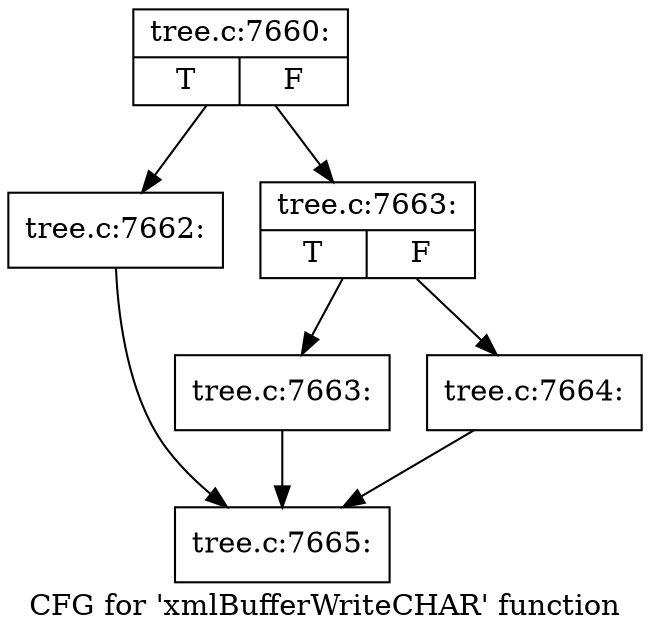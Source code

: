 digraph "CFG for 'xmlBufferWriteCHAR' function" {
	label="CFG for 'xmlBufferWriteCHAR' function";

	Node0x46c9c40 [shape=record,label="{tree.c:7660:|{<s0>T|<s1>F}}"];
	Node0x46c9c40 -> Node0x46c4b80;
	Node0x46c9c40 -> Node0x46c4bd0;
	Node0x46c4b80 [shape=record,label="{tree.c:7662:}"];
	Node0x46c4b80 -> Node0x46c9f30;
	Node0x46c4bd0 [shape=record,label="{tree.c:7663:|{<s0>T|<s1>F}}"];
	Node0x46c4bd0 -> Node0x46ca980;
	Node0x46c4bd0 -> Node0x46ca9d0;
	Node0x46ca980 [shape=record,label="{tree.c:7663:}"];
	Node0x46ca980 -> Node0x46c9f30;
	Node0x46ca9d0 [shape=record,label="{tree.c:7664:}"];
	Node0x46ca9d0 -> Node0x46c9f30;
	Node0x46c9f30 [shape=record,label="{tree.c:7665:}"];
}
